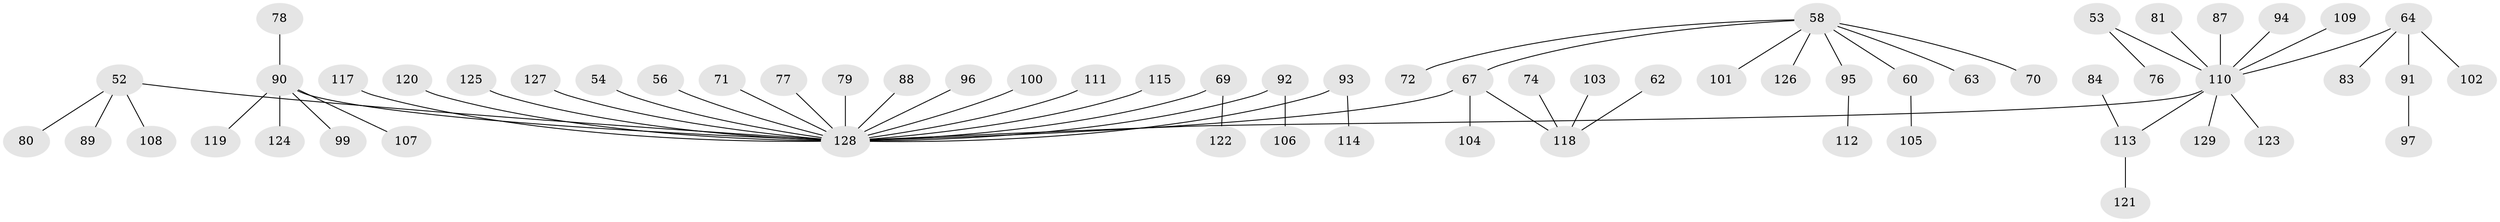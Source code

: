 // original degree distribution, {8: 0.007751937984496124, 5: 0.03875968992248062, 3: 0.12403100775193798, 4: 0.06976744186046512, 6: 0.015503875968992248, 2: 0.24031007751937986, 1: 0.5038759689922481}
// Generated by graph-tools (version 1.1) at 2025/53/03/09/25 04:53:04]
// undirected, 64 vertices, 63 edges
graph export_dot {
graph [start="1"]
  node [color=gray90,style=filled];
  52 [super="+5+13+32"];
  53;
  54;
  56;
  58 [super="+20+38+46"];
  60;
  62;
  63;
  64 [super="+61"];
  67 [super="+2"];
  69;
  70;
  71;
  72;
  74;
  76;
  77;
  78;
  79;
  80;
  81 [super="+42"];
  83;
  84;
  87;
  88;
  89;
  90 [super="+48+85+49+57"];
  91;
  92;
  93;
  94;
  95;
  96;
  97;
  99;
  100;
  101;
  102;
  103;
  104;
  105;
  106;
  107;
  108;
  109;
  110 [super="+82+98"];
  111;
  112;
  113 [super="+34+40+47"];
  114;
  115;
  117;
  118 [super="+55+66+35"];
  119;
  120;
  121;
  122;
  123;
  124;
  125;
  126;
  127;
  128 [super="+41+68+59+65+73+116+25+86+51+30"];
  129;
  52 -- 108;
  52 -- 80;
  52 -- 89;
  52 -- 128;
  53 -- 76;
  53 -- 110;
  54 -- 128;
  56 -- 128;
  58 -- 60;
  58 -- 72;
  58 -- 95;
  58 -- 101;
  58 -- 126;
  58 -- 67;
  58 -- 63;
  58 -- 70;
  60 -- 105;
  62 -- 118;
  64 -- 83;
  64 -- 102;
  64 -- 91;
  64 -- 110;
  67 -- 104;
  67 -- 118;
  67 -- 128;
  69 -- 122;
  69 -- 128;
  71 -- 128;
  74 -- 118;
  77 -- 128;
  78 -- 90;
  79 -- 128;
  81 -- 110;
  84 -- 113;
  87 -- 110;
  88 -- 128;
  90 -- 107;
  90 -- 128;
  90 -- 99;
  90 -- 124;
  90 -- 119;
  91 -- 97;
  92 -- 106;
  92 -- 128;
  93 -- 114;
  93 -- 128;
  94 -- 110;
  95 -- 112;
  96 -- 128;
  100 -- 128;
  103 -- 118;
  109 -- 110;
  110 -- 128;
  110 -- 129;
  110 -- 113;
  110 -- 123;
  111 -- 128;
  113 -- 121;
  115 -- 128;
  117 -- 128;
  120 -- 128;
  125 -- 128;
  127 -- 128;
}
